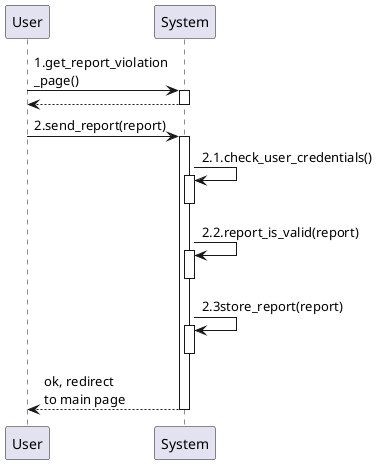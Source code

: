 @startuml creation_of_new_report
    participant User as U
    participant System as S

    autoactivate on

    U -> S: 1.get_report_violation\n_page()
    return
    U -> S: 2.send_report(report)
    S -> S: 2.1.check_user_credentials()
    deactivate S
    S -> S: 2.2.report_is_valid(report)
    deactivate S
    S -> S: 2.3store_report(report)
    deactivate S
    return ok, redirect\nto main page
@enduml

@startuml information_mining
    participant User as U
    participant System as S

    autoactivate on

    U -> S: 1.get_statistics_page()
    S -> S: 1.1.check_user_type()
    deactivate S
    return filters
    U -> S: 2.send_filters(filters)
    S -> S: 2.1.query(filters)
    deactivate S
    S -> S: 2.2.process_results()
    deactivate S
    return unsafe areas
    U -> S: 3.get main page
    return main page
@enduml

@startuml information_mining_by_officers
    participant User as U
    participant System as S

    autoactivate on

    U -> S: 1.get_statistics_page()
    S -> S: 1.1.check_user_type()
    deactivate S
    return filters
    U -> S: 2.send_filters(filters)
    S -> S: 2.1.query(filters)
    deactivate S
    S -> S: 2.2.process_results()
    deactivate S
    return unsafe areas
    U -> S: 3.get main page
    return main page
@enduml

@startuml automatic_traffic_ticket
    participant User as U
    participant SafeStreet as S
    participant Police as P

    autoactivate on

    U -> S: 1.get_report_violation\n_page()
    return
    U -> S: 2.send_report(report)
    S -> S: 2.1.check_user_credentials()
    deactivate S
    S -> S: 2.2.report_is_valid(report)
    deactivate S
    S -> S: 2.3.store_report_verified(report)
    deactivate S
    S -> S : 2.4 store_hash(report)
    deactivate S
    S -> P: 2.5.send_report(report)
    P -> P: 2.6.calc_hash(report)
    deactivate P
    P -> S : 2.7.check_hash(hash)
    return ok
    P -> P: 2.8.process\n_ticket(ticket)
    deactivate P
    return ok
    return ok, redirect\nto main page
@enduml

@startuml information_mining_vehicle
    participant User as U
    participant System as S

    autoactivate on

    U -> S: 1.get_statistics_page()
    S -> S: 1.1check_user_type()
    deactivate S
    return filters
    U -> S: 2.send_filters(filters)
    S -> S: 2.1.query(filters)
    deactivate S
    S -> S: 2.2.process_results()
    deactivate S
    return vehicles statistics
    U -> S: 3.get main page
    return main page
@enduml

@startuml mining_vehicle_officers
    participant User as U
    participant System as S

    autoactivate on

    U -> S: 1.get_statistics_page()
    S -> S: 1.1.check_user_type()
    return authority
    return filters
    U -> S: 2.send_filters(filters)
    S -> S: 2.1.query(filters)
    deactivate S
    S -> S: 2.2.process_results()
    deactivate S
    return vehicle statistics
    U -> S: 3.get main page
    return main page
@enduml